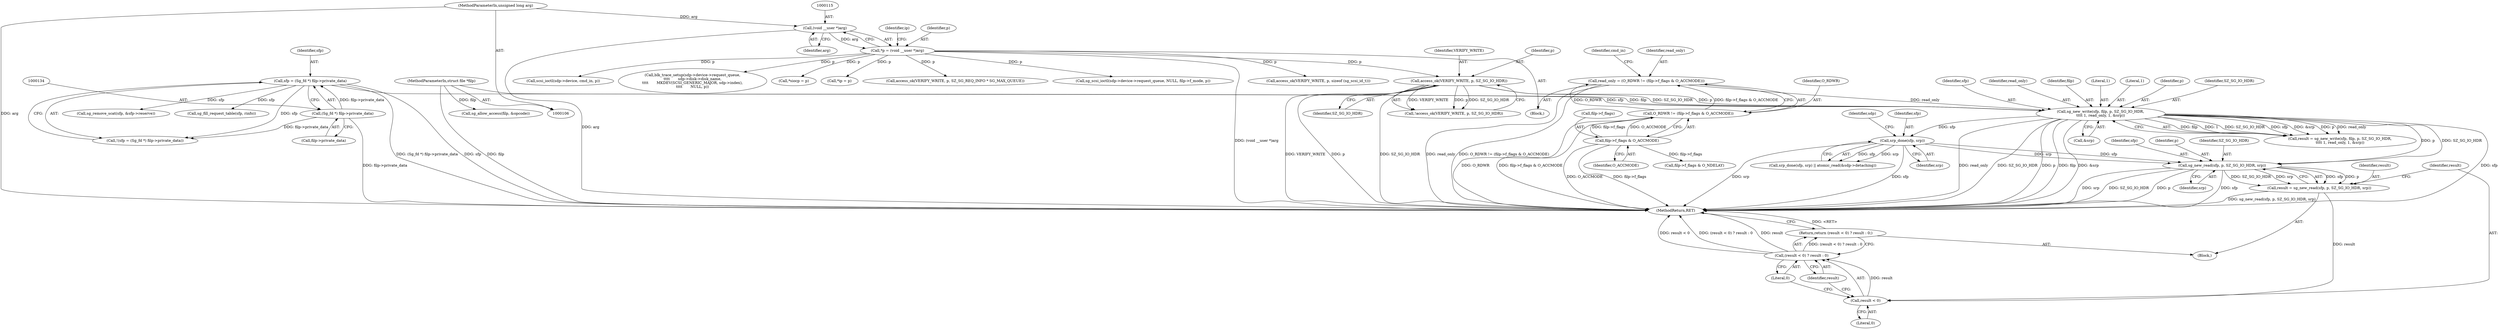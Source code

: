 digraph "0_linux_3e0097499839e0fe3af380410eababe5a47c4cf9_0@API" {
"1000260" [label="(Call,sg_new_read(sfp, p, SZ_SG_IO_HDR, srp))"];
"1000221" [label="(Call,srp_done(sfp, srp))"];
"1000198" [label="(Call,sg_new_write(sfp, filp, p, SZ_SG_IO_HDR,\n\t\t\t\t 1, read_only, 1, &srp))"];
"1000131" [label="(Call,sfp = (Sg_fd *) filp->private_data)"];
"1000133" [label="(Call,(Sg_fd *) filp->private_data)"];
"1000107" [label="(MethodParameterIn,struct file *filp)"];
"1000189" [label="(Call,access_ok(VERIFY_WRITE, p, SZ_SG_IO_HDR))"];
"1000112" [label="(Call,*p = (void __user *)arg)"];
"1000114" [label="(Call,(void __user *)arg)"];
"1000109" [label="(MethodParameterIn,unsigned long arg)"];
"1000156" [label="(Call,read_only = (O_RDWR != (filp->f_flags & O_ACCMODE)))"];
"1000158" [label="(Call,O_RDWR != (filp->f_flags & O_ACCMODE))"];
"1000160" [label="(Call,filp->f_flags & O_ACCMODE)"];
"1000258" [label="(Call,result = sg_new_read(sfp, p, SZ_SG_IO_HDR, srp))"];
"1000267" [label="(Call,result < 0)"];
"1000266" [label="(Call,(result < 0) ? result : 0)"];
"1000265" [label="(Return,return (result < 0) ? result : 0;)"];
"1000227" [label="(Identifier,sdp)"];
"1000204" [label="(Identifier,read_only)"];
"1000258" [label="(Call,result = sg_new_read(sfp, p, SZ_SG_IO_HDR, srp))"];
"1000133" [label="(Call,(Sg_fd *) filp->private_data)"];
"1000190" [label="(Identifier,VERIFY_WRITE)"];
"1000116" [label="(Identifier,arg)"];
"1000161" [label="(Call,filp->f_flags)"];
"1001044" [label="(Call,filp->f_flags & O_NDELAY)"];
"1000906" [label="(Call,*siocp = p)"];
"1000921" [label="(Call,sg_allow_access(filp, &opcode))"];
"1000192" [label="(Identifier,SZ_SG_IO_HDR)"];
"1000267" [label="(Call,result < 0)"];
"1000156" [label="(Call,read_only = (O_RDWR != (filp->f_flags & O_ACCMODE)))"];
"1000114" [label="(Call,(void __user *)arg)"];
"1000265" [label="(Return,return (result < 0) ? result : 0;)"];
"1000220" [label="(Call,srp_done(sfp, srp) || atomic_read(&sdp->detaching))"];
"1000200" [label="(Identifier,filp)"];
"1000118" [label="(Call,*ip = p)"];
"1000203" [label="(Literal,1)"];
"1000264" [label="(Identifier,srp)"];
"1000807" [label="(Call,access_ok(VERIFY_WRITE, p, SZ_SG_REQ_INFO * SG_MAX_QUEUE))"];
"1000929" [label="(Call,sg_scsi_ioctl(sdp->device->request_queue, NULL, filp->f_mode, p))"];
"1000166" [label="(Identifier,cmd_in)"];
"1000247" [label="(Block,)"];
"1000119" [label="(Identifier,ip)"];
"1000164" [label="(Identifier,O_ACCMODE)"];
"1000159" [label="(Identifier,O_RDWR)"];
"1000198" [label="(Call,sg_new_write(sfp, filp, p, SZ_SG_IO_HDR,\n\t\t\t\t 1, read_only, 1, &srp))"];
"1000261" [label="(Identifier,sfp)"];
"1000191" [label="(Identifier,p)"];
"1000110" [label="(Block,)"];
"1001060" [label="(MethodReturn,RET)"];
"1000266" [label="(Call,(result < 0) ? result : 0)"];
"1000269" [label="(Literal,0)"];
"1000157" [label="(Identifier,read_only)"];
"1000130" [label="(Call,!(sfp = (Sg_fd *) filp->private_data))"];
"1000205" [label="(Literal,1)"];
"1000259" [label="(Identifier,result)"];
"1000201" [label="(Identifier,p)"];
"1000666" [label="(Call,sg_remove_scat(sfp, &sfp->reserve))"];
"1000189" [label="(Call,access_ok(VERIFY_WRITE, p, SZ_SG_IO_HDR))"];
"1000107" [label="(MethodParameterIn,struct file *filp)"];
"1000135" [label="(Call,filp->private_data)"];
"1000112" [label="(Call,*p = (void __user *)arg)"];
"1000221" [label="(Call,srp_done(sfp, srp))"];
"1000260" [label="(Call,sg_new_read(sfp, p, SZ_SG_IO_HDR, srp))"];
"1000206" [label="(Call,&srp)"];
"1000196" [label="(Call,result = sg_new_write(sfp, filp, p, SZ_SG_IO_HDR,\n\t\t\t\t 1, read_only, 1, &srp))"];
"1000158" [label="(Call,O_RDWR != (filp->f_flags & O_ACCMODE))"];
"1000271" [label="(Literal,0)"];
"1000113" [label="(Identifier,p)"];
"1000109" [label="(MethodParameterIn,unsigned long arg)"];
"1000223" [label="(Identifier,srp)"];
"1000132" [label="(Identifier,sfp)"];
"1000268" [label="(Identifier,result)"];
"1000360" [label="(Call,access_ok(VERIFY_WRITE, p, sizeof (sg_scsi_id_t)))"];
"1001054" [label="(Call,scsi_ioctl(sdp->device, cmd_in, p))"];
"1000188" [label="(Call,!access_ok(VERIFY_WRITE, p, SZ_SG_IO_HDR))"];
"1000838" [label="(Call,sg_fill_request_table(sfp, rinfo))"];
"1000160" [label="(Call,filp->f_flags & O_ACCMODE)"];
"1000262" [label="(Identifier,p)"];
"1000202" [label="(Identifier,SZ_SG_IO_HDR)"];
"1000222" [label="(Identifier,sfp)"];
"1000131" [label="(Call,sfp = (Sg_fd *) filp->private_data)"];
"1000270" [label="(Identifier,result)"];
"1000971" [label="(Call,blk_trace_setup(sdp->device->request_queue,\n\t\t\t\t       sdp->disk->disk_name,\n\t\t\t\t       MKDEV(SCSI_GENERIC_MAJOR, sdp->index),\n\t\t\t\t       NULL, p))"];
"1000199" [label="(Identifier,sfp)"];
"1000263" [label="(Identifier,SZ_SG_IO_HDR)"];
"1000260" -> "1000258"  [label="AST: "];
"1000260" -> "1000264"  [label="CFG: "];
"1000261" -> "1000260"  [label="AST: "];
"1000262" -> "1000260"  [label="AST: "];
"1000263" -> "1000260"  [label="AST: "];
"1000264" -> "1000260"  [label="AST: "];
"1000258" -> "1000260"  [label="CFG: "];
"1000260" -> "1001060"  [label="DDG: srp"];
"1000260" -> "1001060"  [label="DDG: SZ_SG_IO_HDR"];
"1000260" -> "1001060"  [label="DDG: p"];
"1000260" -> "1001060"  [label="DDG: sfp"];
"1000260" -> "1000258"  [label="DDG: sfp"];
"1000260" -> "1000258"  [label="DDG: p"];
"1000260" -> "1000258"  [label="DDG: SZ_SG_IO_HDR"];
"1000260" -> "1000258"  [label="DDG: srp"];
"1000221" -> "1000260"  [label="DDG: sfp"];
"1000221" -> "1000260"  [label="DDG: srp"];
"1000198" -> "1000260"  [label="DDG: p"];
"1000198" -> "1000260"  [label="DDG: SZ_SG_IO_HDR"];
"1000221" -> "1000220"  [label="AST: "];
"1000221" -> "1000223"  [label="CFG: "];
"1000222" -> "1000221"  [label="AST: "];
"1000223" -> "1000221"  [label="AST: "];
"1000227" -> "1000221"  [label="CFG: "];
"1000220" -> "1000221"  [label="CFG: "];
"1000221" -> "1001060"  [label="DDG: srp"];
"1000221" -> "1001060"  [label="DDG: sfp"];
"1000221" -> "1000220"  [label="DDG: sfp"];
"1000221" -> "1000220"  [label="DDG: srp"];
"1000198" -> "1000221"  [label="DDG: sfp"];
"1000198" -> "1000196"  [label="AST: "];
"1000198" -> "1000206"  [label="CFG: "];
"1000199" -> "1000198"  [label="AST: "];
"1000200" -> "1000198"  [label="AST: "];
"1000201" -> "1000198"  [label="AST: "];
"1000202" -> "1000198"  [label="AST: "];
"1000203" -> "1000198"  [label="AST: "];
"1000204" -> "1000198"  [label="AST: "];
"1000205" -> "1000198"  [label="AST: "];
"1000206" -> "1000198"  [label="AST: "];
"1000196" -> "1000198"  [label="CFG: "];
"1000198" -> "1001060"  [label="DDG: p"];
"1000198" -> "1001060"  [label="DDG: filp"];
"1000198" -> "1001060"  [label="DDG: &srp"];
"1000198" -> "1001060"  [label="DDG: sfp"];
"1000198" -> "1001060"  [label="DDG: read_only"];
"1000198" -> "1001060"  [label="DDG: SZ_SG_IO_HDR"];
"1000198" -> "1000196"  [label="DDG: filp"];
"1000198" -> "1000196"  [label="DDG: 1"];
"1000198" -> "1000196"  [label="DDG: SZ_SG_IO_HDR"];
"1000198" -> "1000196"  [label="DDG: sfp"];
"1000198" -> "1000196"  [label="DDG: &srp"];
"1000198" -> "1000196"  [label="DDG: p"];
"1000198" -> "1000196"  [label="DDG: read_only"];
"1000131" -> "1000198"  [label="DDG: sfp"];
"1000107" -> "1000198"  [label="DDG: filp"];
"1000189" -> "1000198"  [label="DDG: p"];
"1000189" -> "1000198"  [label="DDG: SZ_SG_IO_HDR"];
"1000156" -> "1000198"  [label="DDG: read_only"];
"1000131" -> "1000130"  [label="AST: "];
"1000131" -> "1000133"  [label="CFG: "];
"1000132" -> "1000131"  [label="AST: "];
"1000133" -> "1000131"  [label="AST: "];
"1000130" -> "1000131"  [label="CFG: "];
"1000131" -> "1001060"  [label="DDG: sfp"];
"1000131" -> "1001060"  [label="DDG: (Sg_fd *) filp->private_data"];
"1000131" -> "1000130"  [label="DDG: sfp"];
"1000133" -> "1000131"  [label="DDG: filp->private_data"];
"1000131" -> "1000666"  [label="DDG: sfp"];
"1000131" -> "1000838"  [label="DDG: sfp"];
"1000133" -> "1000135"  [label="CFG: "];
"1000134" -> "1000133"  [label="AST: "];
"1000135" -> "1000133"  [label="AST: "];
"1000133" -> "1001060"  [label="DDG: filp->private_data"];
"1000133" -> "1000130"  [label="DDG: filp->private_data"];
"1000107" -> "1000106"  [label="AST: "];
"1000107" -> "1001060"  [label="DDG: filp"];
"1000107" -> "1000921"  [label="DDG: filp"];
"1000189" -> "1000188"  [label="AST: "];
"1000189" -> "1000192"  [label="CFG: "];
"1000190" -> "1000189"  [label="AST: "];
"1000191" -> "1000189"  [label="AST: "];
"1000192" -> "1000189"  [label="AST: "];
"1000188" -> "1000189"  [label="CFG: "];
"1000189" -> "1001060"  [label="DDG: VERIFY_WRITE"];
"1000189" -> "1001060"  [label="DDG: p"];
"1000189" -> "1001060"  [label="DDG: SZ_SG_IO_HDR"];
"1000189" -> "1000188"  [label="DDG: VERIFY_WRITE"];
"1000189" -> "1000188"  [label="DDG: p"];
"1000189" -> "1000188"  [label="DDG: SZ_SG_IO_HDR"];
"1000112" -> "1000189"  [label="DDG: p"];
"1000112" -> "1000110"  [label="AST: "];
"1000112" -> "1000114"  [label="CFG: "];
"1000113" -> "1000112"  [label="AST: "];
"1000114" -> "1000112"  [label="AST: "];
"1000119" -> "1000112"  [label="CFG: "];
"1000112" -> "1001060"  [label="DDG: (void __user *)arg"];
"1000114" -> "1000112"  [label="DDG: arg"];
"1000112" -> "1000118"  [label="DDG: p"];
"1000112" -> "1000360"  [label="DDG: p"];
"1000112" -> "1000807"  [label="DDG: p"];
"1000112" -> "1000906"  [label="DDG: p"];
"1000112" -> "1000929"  [label="DDG: p"];
"1000112" -> "1000971"  [label="DDG: p"];
"1000112" -> "1001054"  [label="DDG: p"];
"1000114" -> "1000116"  [label="CFG: "];
"1000115" -> "1000114"  [label="AST: "];
"1000116" -> "1000114"  [label="AST: "];
"1000114" -> "1001060"  [label="DDG: arg"];
"1000109" -> "1000114"  [label="DDG: arg"];
"1000109" -> "1000106"  [label="AST: "];
"1000109" -> "1001060"  [label="DDG: arg"];
"1000156" -> "1000110"  [label="AST: "];
"1000156" -> "1000158"  [label="CFG: "];
"1000157" -> "1000156"  [label="AST: "];
"1000158" -> "1000156"  [label="AST: "];
"1000166" -> "1000156"  [label="CFG: "];
"1000156" -> "1001060"  [label="DDG: read_only"];
"1000156" -> "1001060"  [label="DDG: O_RDWR != (filp->f_flags & O_ACCMODE)"];
"1000158" -> "1000156"  [label="DDG: O_RDWR"];
"1000158" -> "1000156"  [label="DDG: filp->f_flags & O_ACCMODE"];
"1000158" -> "1000160"  [label="CFG: "];
"1000159" -> "1000158"  [label="AST: "];
"1000160" -> "1000158"  [label="AST: "];
"1000158" -> "1001060"  [label="DDG: O_RDWR"];
"1000158" -> "1001060"  [label="DDG: filp->f_flags & O_ACCMODE"];
"1000160" -> "1000158"  [label="DDG: filp->f_flags"];
"1000160" -> "1000158"  [label="DDG: O_ACCMODE"];
"1000160" -> "1000164"  [label="CFG: "];
"1000161" -> "1000160"  [label="AST: "];
"1000164" -> "1000160"  [label="AST: "];
"1000160" -> "1001060"  [label="DDG: O_ACCMODE"];
"1000160" -> "1001060"  [label="DDG: filp->f_flags"];
"1000160" -> "1001044"  [label="DDG: filp->f_flags"];
"1000258" -> "1000247"  [label="AST: "];
"1000259" -> "1000258"  [label="AST: "];
"1000268" -> "1000258"  [label="CFG: "];
"1000258" -> "1001060"  [label="DDG: sg_new_read(sfp, p, SZ_SG_IO_HDR, srp)"];
"1000258" -> "1000267"  [label="DDG: result"];
"1000267" -> "1000266"  [label="AST: "];
"1000267" -> "1000269"  [label="CFG: "];
"1000268" -> "1000267"  [label="AST: "];
"1000269" -> "1000267"  [label="AST: "];
"1000270" -> "1000267"  [label="CFG: "];
"1000271" -> "1000267"  [label="CFG: "];
"1000267" -> "1000266"  [label="DDG: result"];
"1000266" -> "1000265"  [label="AST: "];
"1000266" -> "1000270"  [label="CFG: "];
"1000266" -> "1000271"  [label="CFG: "];
"1000270" -> "1000266"  [label="AST: "];
"1000271" -> "1000266"  [label="AST: "];
"1000265" -> "1000266"  [label="CFG: "];
"1000266" -> "1001060"  [label="DDG: result < 0"];
"1000266" -> "1001060"  [label="DDG: (result < 0) ? result : 0"];
"1000266" -> "1001060"  [label="DDG: result"];
"1000266" -> "1000265"  [label="DDG: (result < 0) ? result : 0"];
"1000265" -> "1000247"  [label="AST: "];
"1001060" -> "1000265"  [label="CFG: "];
"1000265" -> "1001060"  [label="DDG: <RET>"];
}
